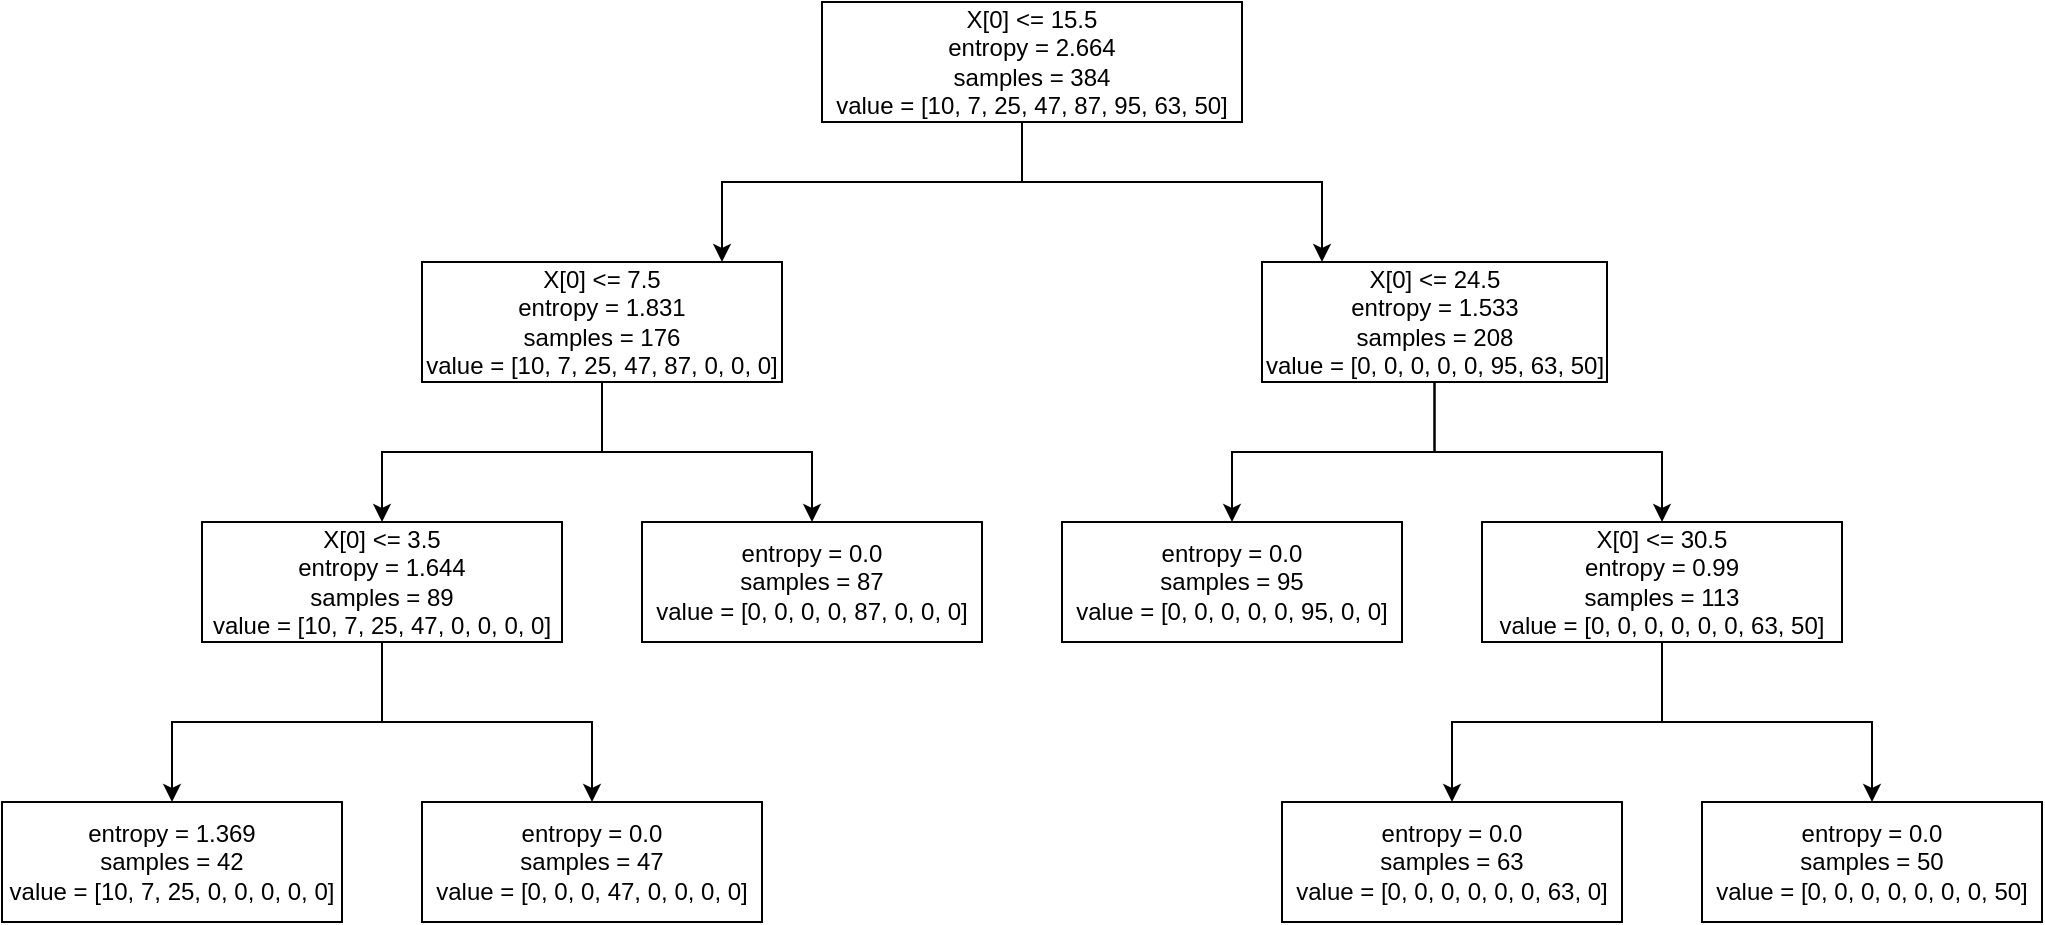 <mxfile version="13.10.1" type="device"><diagram id="C5RBs43oDa-KdzZeNtuy" name="Page-1"><mxGraphModel dx="1063" dy="588" grid="1" gridSize="10" guides="1" tooltips="1" connect="1" arrows="1" fold="1" page="1" pageScale="1" pageWidth="1169" pageHeight="827" math="0" shadow="0"><root><mxCell id="WIyWlLk6GJQsqaUBKTNV-0"/><mxCell id="WIyWlLk6GJQsqaUBKTNV-1" parent="WIyWlLk6GJQsqaUBKTNV-0"/><mxCell id="Q_79PvkEwVVdoDPksJvr-2" value="" style="edgeStyle=orthogonalEdgeStyle;rounded=0;orthogonalLoop=1;jettySize=auto;html=1;" edge="1" parent="WIyWlLk6GJQsqaUBKTNV-1" source="Q_79PvkEwVVdoDPksJvr-0" target="Q_79PvkEwVVdoDPksJvr-1"><mxGeometry relative="1" as="geometry"><Array as="points"><mxPoint x="560" y="130"/><mxPoint x="410" y="130"/></Array></mxGeometry></mxCell><mxCell id="Q_79PvkEwVVdoDPksJvr-5" value="" style="edgeStyle=orthogonalEdgeStyle;rounded=0;orthogonalLoop=1;jettySize=auto;html=1;" edge="1" parent="WIyWlLk6GJQsqaUBKTNV-1" source="Q_79PvkEwVVdoDPksJvr-0" target="Q_79PvkEwVVdoDPksJvr-4"><mxGeometry relative="1" as="geometry"><Array as="points"><mxPoint x="560" y="130"/><mxPoint x="710" y="130"/></Array></mxGeometry></mxCell><mxCell id="Q_79PvkEwVVdoDPksJvr-0" value="X[0] &amp;lt;= 15.5&lt;br&gt;entropy = 2.664&lt;br&gt;samples = 384&lt;br&gt;value = [10, 7, 25, 47, 87, 95, 63, 50]" style="rounded=0;whiteSpace=wrap;html=1;" vertex="1" parent="WIyWlLk6GJQsqaUBKTNV-1"><mxGeometry x="460" y="40" width="210" height="60" as="geometry"/></mxCell><mxCell id="Q_79PvkEwVVdoDPksJvr-17" value="" style="edgeStyle=orthogonalEdgeStyle;rounded=0;orthogonalLoop=1;jettySize=auto;html=1;" edge="1" parent="WIyWlLk6GJQsqaUBKTNV-1" source="Q_79PvkEwVVdoDPksJvr-1" target="Q_79PvkEwVVdoDPksJvr-16"><mxGeometry relative="1" as="geometry"/></mxCell><mxCell id="Q_79PvkEwVVdoDPksJvr-21" value="" style="edgeStyle=orthogonalEdgeStyle;rounded=0;orthogonalLoop=1;jettySize=auto;html=1;entryX=0.5;entryY=0;entryDx=0;entryDy=0;" edge="1" parent="WIyWlLk6GJQsqaUBKTNV-1" source="Q_79PvkEwVVdoDPksJvr-1" target="Q_79PvkEwVVdoDPksJvr-8"><mxGeometry relative="1" as="geometry"><mxPoint x="320" y="220" as="targetPoint"/></mxGeometry></mxCell><mxCell id="Q_79PvkEwVVdoDPksJvr-1" value="&lt;span&gt;X[0] &amp;lt;= 7.5&lt;/span&gt;&lt;br&gt;&lt;span&gt;entropy = 1.831&lt;/span&gt;&lt;br&gt;&lt;span&gt;samples = 176&lt;/span&gt;&lt;br&gt;&lt;span&gt;value = [10, 7, 25, 47, 87, 0, 0, 0]&lt;/span&gt;" style="rounded=0;whiteSpace=wrap;html=1;" vertex="1" parent="WIyWlLk6GJQsqaUBKTNV-1"><mxGeometry x="260" y="170" width="180" height="60" as="geometry"/></mxCell><mxCell id="Q_79PvkEwVVdoDPksJvr-19" value="" style="edgeStyle=orthogonalEdgeStyle;rounded=0;orthogonalLoop=1;jettySize=auto;html=1;" edge="1" parent="WIyWlLk6GJQsqaUBKTNV-1" source="Q_79PvkEwVVdoDPksJvr-4" target="Q_79PvkEwVVdoDPksJvr-18"><mxGeometry relative="1" as="geometry"/></mxCell><mxCell id="Q_79PvkEwVVdoDPksJvr-23" value="" style="edgeStyle=orthogonalEdgeStyle;rounded=0;orthogonalLoop=1;jettySize=auto;html=1;entryX=0.5;entryY=0;entryDx=0;entryDy=0;" edge="1" parent="WIyWlLk6GJQsqaUBKTNV-1" source="Q_79PvkEwVVdoDPksJvr-4" target="Q_79PvkEwVVdoDPksJvr-13"><mxGeometry relative="1" as="geometry"><mxPoint x="800" y="220" as="targetPoint"/></mxGeometry></mxCell><mxCell id="Q_79PvkEwVVdoDPksJvr-4" value="&lt;span&gt;X[0] &amp;lt;= 24.5&lt;/span&gt;&lt;br&gt;&lt;span&gt;entropy = 1.533&lt;/span&gt;&lt;br&gt;&lt;span&gt;samples = 208&lt;/span&gt;&lt;br&gt;&lt;span&gt;value = [0, 0, 0, 0, 0, 95, 63, 50]&lt;/span&gt;" style="rounded=0;whiteSpace=wrap;html=1;" vertex="1" parent="WIyWlLk6GJQsqaUBKTNV-1"><mxGeometry x="680" y="170" width="172.5" height="60" as="geometry"/></mxCell><mxCell id="Q_79PvkEwVVdoDPksJvr-6" value="" style="edgeStyle=orthogonalEdgeStyle;rounded=0;orthogonalLoop=1;jettySize=auto;html=1;" edge="1" parent="WIyWlLk6GJQsqaUBKTNV-1" source="Q_79PvkEwVVdoDPksJvr-8" target="Q_79PvkEwVVdoDPksJvr-9"><mxGeometry relative="1" as="geometry"/></mxCell><mxCell id="Q_79PvkEwVVdoDPksJvr-7" value="" style="edgeStyle=orthogonalEdgeStyle;rounded=0;orthogonalLoop=1;jettySize=auto;html=1;" edge="1" parent="WIyWlLk6GJQsqaUBKTNV-1" source="Q_79PvkEwVVdoDPksJvr-8" target="Q_79PvkEwVVdoDPksJvr-10"><mxGeometry relative="1" as="geometry"><Array as="points"><mxPoint x="240" y="400"/><mxPoint x="345" y="400"/></Array></mxGeometry></mxCell><mxCell id="Q_79PvkEwVVdoDPksJvr-8" value="&lt;span&gt;X[0] &amp;lt;= 3.5&lt;/span&gt;&lt;br&gt;&lt;span&gt;entropy = 1.644&lt;/span&gt;&lt;br&gt;&lt;span&gt;samples = 89&lt;/span&gt;&lt;br&gt;&lt;span&gt;value = [10, 7, 25, 47, 0, 0, 0, 0]&lt;/span&gt;" style="rounded=0;whiteSpace=wrap;html=1;" vertex="1" parent="WIyWlLk6GJQsqaUBKTNV-1"><mxGeometry x="150" y="300" width="180" height="60" as="geometry"/></mxCell><mxCell id="Q_79PvkEwVVdoDPksJvr-9" value="&lt;span&gt;entropy = 1.369&lt;/span&gt;&lt;br&gt;&lt;span&gt;samples = 42&lt;/span&gt;&lt;br&gt;&lt;span&gt;value = [10, 7, 25, 0, 0, 0, 0, 0]&lt;/span&gt;" style="rounded=0;whiteSpace=wrap;html=1;" vertex="1" parent="WIyWlLk6GJQsqaUBKTNV-1"><mxGeometry x="50" y="440" width="170" height="60" as="geometry"/></mxCell><mxCell id="Q_79PvkEwVVdoDPksJvr-10" value="&lt;span&gt;entropy = 0.0&lt;/span&gt;&lt;br&gt;&lt;span&gt;samples = 47&lt;/span&gt;&lt;br&gt;&lt;span&gt;value = [0, 0, 0, 47, 0, 0, 0, 0]&lt;/span&gt;" style="rounded=0;whiteSpace=wrap;html=1;" vertex="1" parent="WIyWlLk6GJQsqaUBKTNV-1"><mxGeometry x="260" y="440" width="170" height="60" as="geometry"/></mxCell><mxCell id="Q_79PvkEwVVdoDPksJvr-11" value="" style="edgeStyle=orthogonalEdgeStyle;rounded=0;orthogonalLoop=1;jettySize=auto;html=1;" edge="1" parent="WIyWlLk6GJQsqaUBKTNV-1" source="Q_79PvkEwVVdoDPksJvr-13" target="Q_79PvkEwVVdoDPksJvr-14"><mxGeometry relative="1" as="geometry"><Array as="points"><mxPoint x="880" y="400"/><mxPoint x="775" y="400"/></Array></mxGeometry></mxCell><mxCell id="Q_79PvkEwVVdoDPksJvr-12" value="" style="edgeStyle=orthogonalEdgeStyle;rounded=0;orthogonalLoop=1;jettySize=auto;html=1;" edge="1" parent="WIyWlLk6GJQsqaUBKTNV-1" source="Q_79PvkEwVVdoDPksJvr-13" target="Q_79PvkEwVVdoDPksJvr-15"><mxGeometry relative="1" as="geometry"/></mxCell><mxCell id="Q_79PvkEwVVdoDPksJvr-13" value="&lt;span&gt;X[0] &amp;lt;= 30.5&lt;/span&gt;&lt;br&gt;&lt;span&gt;entropy = 0.99&lt;/span&gt;&lt;br&gt;&lt;span&gt;samples = 113&lt;/span&gt;&lt;br&gt;&lt;span&gt;value = [0, 0, 0, 0, 0, 0, 63, 50]&lt;/span&gt;" style="rounded=0;whiteSpace=wrap;html=1;" vertex="1" parent="WIyWlLk6GJQsqaUBKTNV-1"><mxGeometry x="790" y="300" width="180" height="60" as="geometry"/></mxCell><mxCell id="Q_79PvkEwVVdoDPksJvr-14" value="&lt;span&gt;entropy = 0.0&lt;/span&gt;&lt;br&gt;&lt;span&gt;samples = 63&lt;/span&gt;&lt;br&gt;&lt;span&gt;value = [0, 0, 0, 0, 0, 0, 63, 0]&lt;/span&gt;" style="rounded=0;whiteSpace=wrap;html=1;" vertex="1" parent="WIyWlLk6GJQsqaUBKTNV-1"><mxGeometry x="690" y="440" width="170" height="60" as="geometry"/></mxCell><mxCell id="Q_79PvkEwVVdoDPksJvr-15" value="&lt;span&gt;entropy = 0.0&lt;/span&gt;&lt;br&gt;&lt;span&gt;samples = 50&lt;/span&gt;&lt;br&gt;&lt;span&gt;value = [0, 0, 0, 0, 0, 0, 0, 50]&lt;/span&gt;" style="rounded=0;whiteSpace=wrap;html=1;" vertex="1" parent="WIyWlLk6GJQsqaUBKTNV-1"><mxGeometry x="900" y="440" width="170" height="60" as="geometry"/></mxCell><mxCell id="Q_79PvkEwVVdoDPksJvr-16" value="&lt;span&gt;entropy = 0.0&lt;/span&gt;&lt;br&gt;&lt;span&gt;samples = 87&lt;/span&gt;&lt;br&gt;&lt;span&gt;value = [0, 0, 0, 0, 87, 0, 0, 0]&lt;/span&gt;" style="rounded=0;whiteSpace=wrap;html=1;" vertex="1" parent="WIyWlLk6GJQsqaUBKTNV-1"><mxGeometry x="370" y="300" width="170" height="60" as="geometry"/></mxCell><mxCell id="Q_79PvkEwVVdoDPksJvr-18" value="&lt;span&gt;entropy = 0.0&lt;/span&gt;&lt;br&gt;&lt;span&gt;samples = 95&lt;/span&gt;&lt;br&gt;&lt;span&gt;value = [0, 0, 0, 0, 0, 95, 0, 0]&lt;/span&gt;" style="rounded=0;whiteSpace=wrap;html=1;" vertex="1" parent="WIyWlLk6GJQsqaUBKTNV-1"><mxGeometry x="580" y="300" width="170" height="60" as="geometry"/></mxCell></root></mxGraphModel></diagram></mxfile>